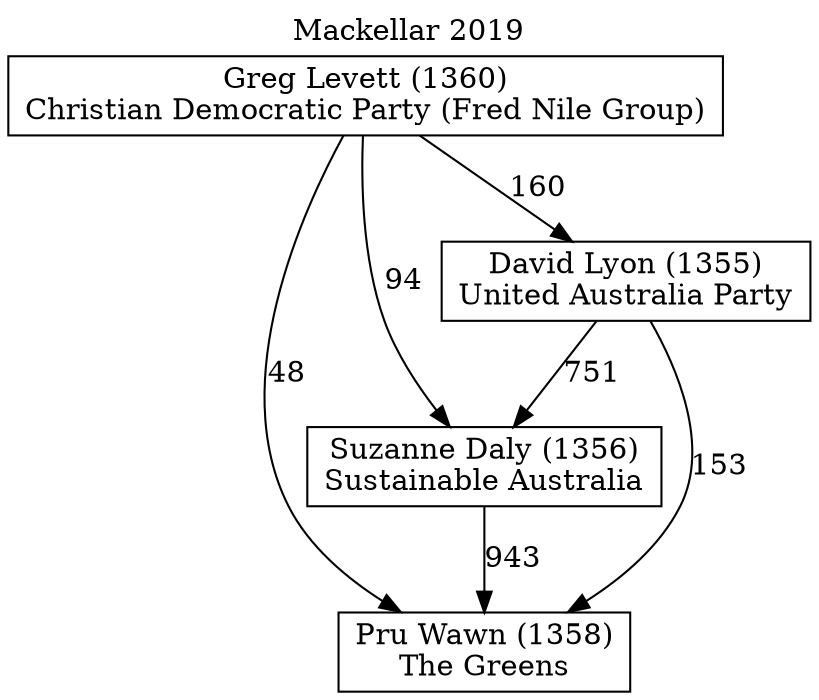 // House preference flow
digraph "Pru Wawn (1358)_Mackellar_2019" {
	graph [label="Mackellar 2019" labelloc=t mclimit=10]
	node [shape=box]
	"Pru Wawn (1358)" [label="Pru Wawn (1358)
The Greens"]
	"Suzanne Daly (1356)" [label="Suzanne Daly (1356)
Sustainable Australia"]
	"David Lyon (1355)" [label="David Lyon (1355)
United Australia Party"]
	"Greg Levett (1360)" [label="Greg Levett (1360)
Christian Democratic Party (Fred Nile Group)"]
	"Pru Wawn (1358)" [label="Pru Wawn (1358)
The Greens"]
	"David Lyon (1355)" [label="David Lyon (1355)
United Australia Party"]
	"Greg Levett (1360)" [label="Greg Levett (1360)
Christian Democratic Party (Fred Nile Group)"]
	"Pru Wawn (1358)" [label="Pru Wawn (1358)
The Greens"]
	"Greg Levett (1360)" [label="Greg Levett (1360)
Christian Democratic Party (Fred Nile Group)"]
	"Greg Levett (1360)" [label="Greg Levett (1360)
Christian Democratic Party (Fred Nile Group)"]
	"David Lyon (1355)" [label="David Lyon (1355)
United Australia Party"]
	"Greg Levett (1360)" [label="Greg Levett (1360)
Christian Democratic Party (Fred Nile Group)"]
	"Greg Levett (1360)" [label="Greg Levett (1360)
Christian Democratic Party (Fred Nile Group)"]
	"Suzanne Daly (1356)" [label="Suzanne Daly (1356)
Sustainable Australia"]
	"David Lyon (1355)" [label="David Lyon (1355)
United Australia Party"]
	"Greg Levett (1360)" [label="Greg Levett (1360)
Christian Democratic Party (Fred Nile Group)"]
	"Suzanne Daly (1356)" [label="Suzanne Daly (1356)
Sustainable Australia"]
	"Greg Levett (1360)" [label="Greg Levett (1360)
Christian Democratic Party (Fred Nile Group)"]
	"Greg Levett (1360)" [label="Greg Levett (1360)
Christian Democratic Party (Fred Nile Group)"]
	"David Lyon (1355)" [label="David Lyon (1355)
United Australia Party"]
	"Greg Levett (1360)" [label="Greg Levett (1360)
Christian Democratic Party (Fred Nile Group)"]
	"Greg Levett (1360)" [label="Greg Levett (1360)
Christian Democratic Party (Fred Nile Group)"]
	"Suzanne Daly (1356)" -> "Pru Wawn (1358)" [label=943]
	"David Lyon (1355)" -> "Suzanne Daly (1356)" [label=751]
	"Greg Levett (1360)" -> "David Lyon (1355)" [label=160]
	"David Lyon (1355)" -> "Pru Wawn (1358)" [label=153]
	"Greg Levett (1360)" -> "Pru Wawn (1358)" [label=48]
	"Greg Levett (1360)" -> "Suzanne Daly (1356)" [label=94]
}
